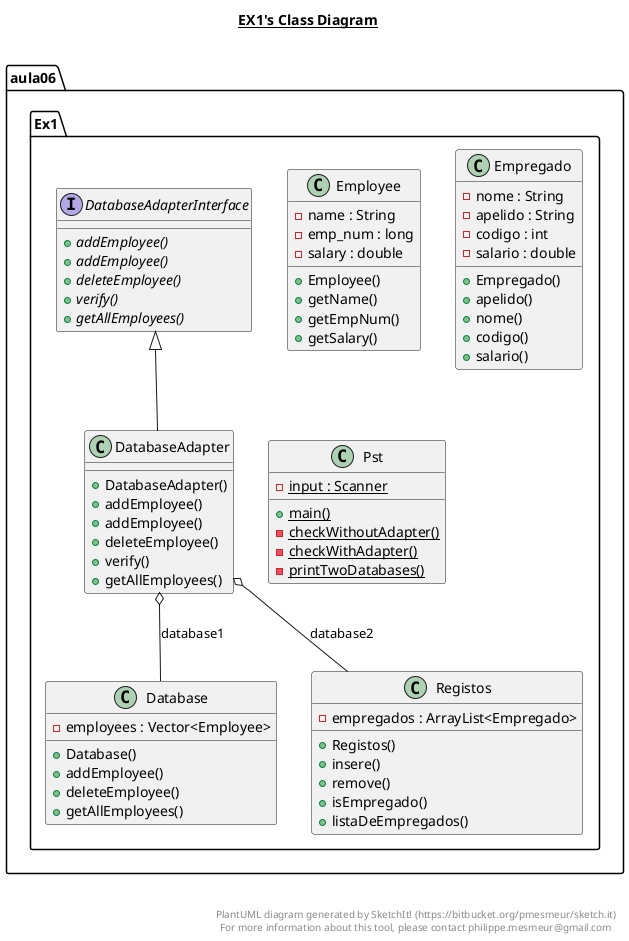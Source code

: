 @startuml

title __EX1's Class Diagram__\n

  package aula06.Ex1 {
    class Database {
        - employees : Vector<Employee>
        + Database()
        + addEmployee()
        + deleteEmployee()
        + getAllEmployees()
    }
  }
  

  package aula06.Ex1 {
    class DatabaseAdapter {
        + DatabaseAdapter()
        + addEmployee()
        + addEmployee()
        + deleteEmployee()
        + verify()
        + getAllEmployees()
    }
  }
  

  package aula06.Ex1 {
    interface DatabaseAdapterInterface {
        {abstract} + addEmployee()
        {abstract} + addEmployee()
        {abstract} + deleteEmployee()
        {abstract} + verify()
        {abstract} + getAllEmployees()
    }
  }
  

  package aula06.Ex1 {
    class Employee {
        - name : String
        - emp_num : long
        - salary : double
        + Employee()
        + getName()
        + getEmpNum()
        + getSalary()
    }
  }
  

  package aula06.Ex1 {
    class Empregado {
        - nome : String
        - apelido : String
        - codigo : int
        - salario : double
        + Empregado()
        + apelido()
        + nome()
        + codigo()
        + salario()
    }
  }
  

  package aula06.Ex1 {
    class Pst {
        {static} - input : Scanner
        {static} + main()
        {static} - checkWithoutAdapter()
        {static} - checkWithAdapter()
        {static} - printTwoDatabases()
    }
  }
  

  package aula06.Ex1 {
    class Registos {
        - empregados : ArrayList<Empregado>
        + Registos()
        + insere()
        + remove()
        + isEmpregado()
        + listaDeEmpregados()
    }
  }
  

  DatabaseAdapter -up-|> DatabaseAdapterInterface
  DatabaseAdapter o-- Database : database1
  DatabaseAdapter o-- Registos : database2


right footer


PlantUML diagram generated by SketchIt! (https://bitbucket.org/pmesmeur/sketch.it)
For more information about this tool, please contact philippe.mesmeur@gmail.com
endfooter

@enduml
